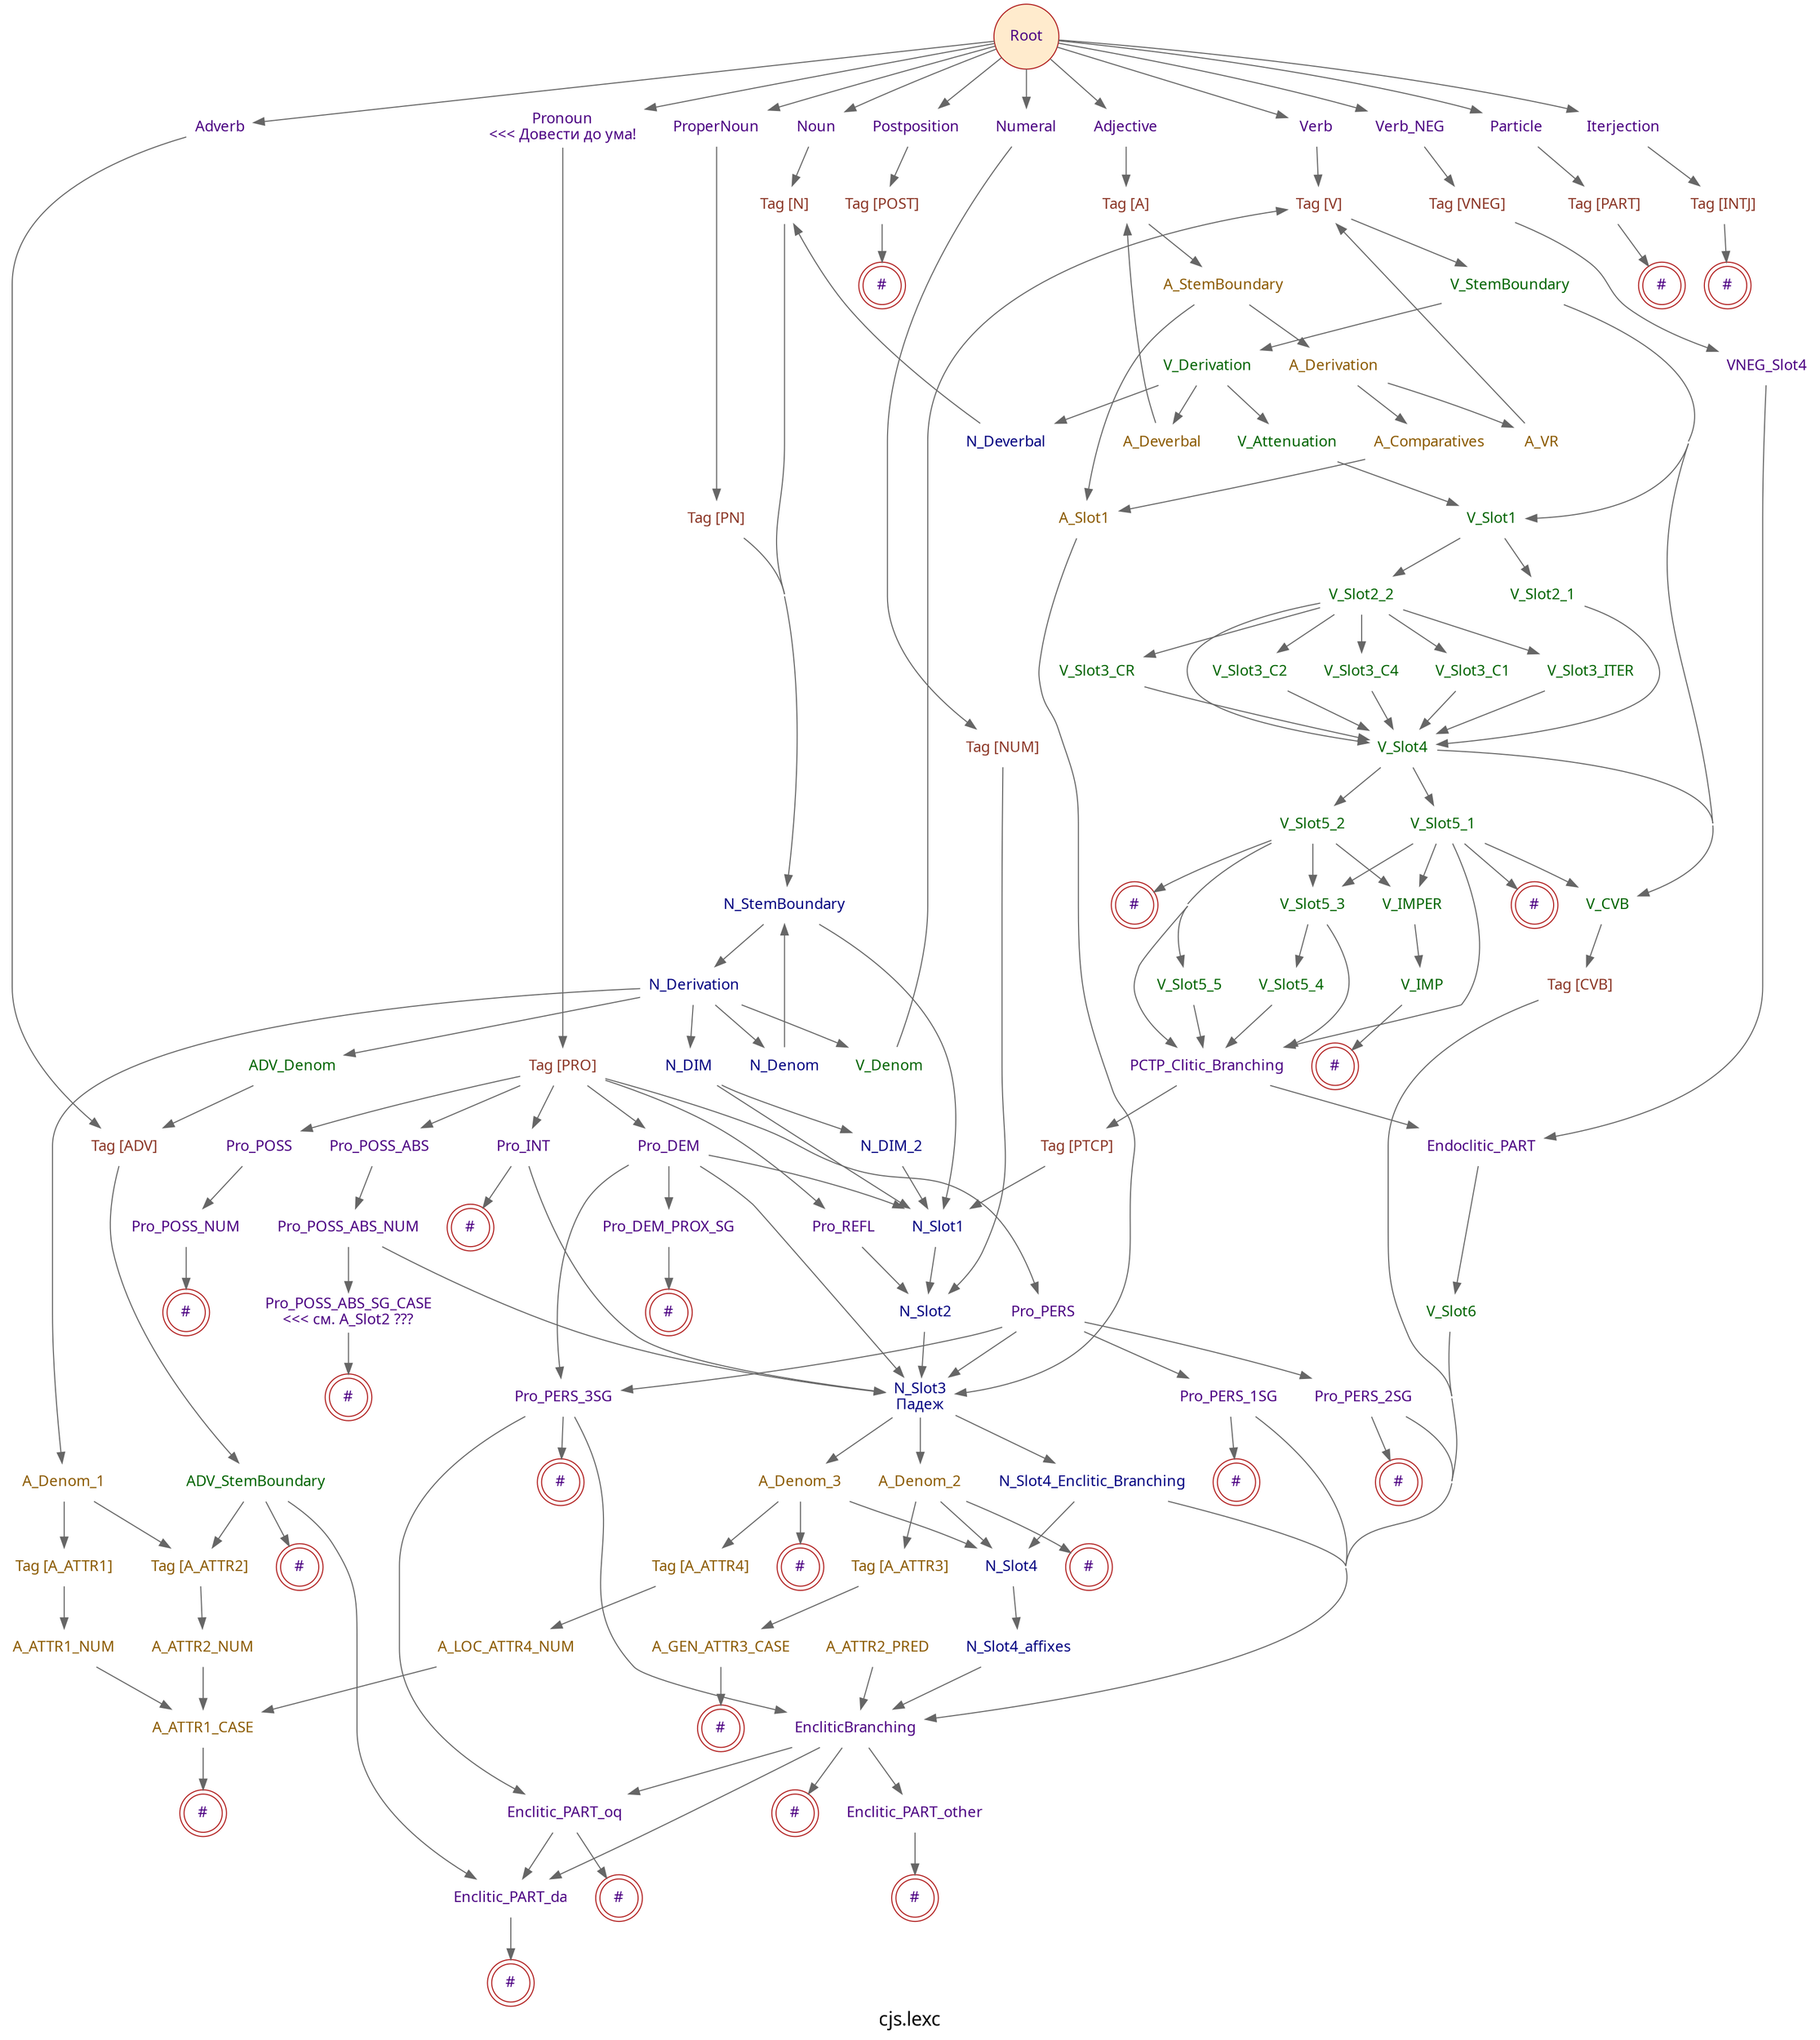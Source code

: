 digraph LEXC {
	graph [concentrate=true,
		fontname="PT Sans",
		fontsize=18,
		label="cjs.lexc"
	];
	node [fontcolor=indigo,
		fontname="PT Sans",
		fontsize=14,
		label="\N",
		shape=none
	];
	edge [color=gray40];
	subgraph Tags {
		graph [rank=same];
		Tag_N	[fontcolor=tomato4,
			label="Tag [N]"];
		Tag_V	[fontcolor=tomato4,
			label="Tag [V]"];
		Tag_A	[fontcolor=tomato4,
			label="Tag [A]"];
	}
	subgraph POS {
		graph [rank=same];
		Noun	[label=Noun];
		ProperNoun	[label=ProperNoun];
		Pronoun	[label="Pronoun\n<<< Довести до ума!"];
		Postposition	[label=Postposition];
		Adjective	[label=Adjective];
		Numeral	[label=Numeral];
		Verb	[label=Verb];
		Verb_NEG	[label=Verb_NEG];
		Adverb	[label=Adverb];
		Particle	[label=Particle];
		Iterjection	[label=Iterjection];
	}
	Root	[color=firebrick,
		fillcolor=blanchedalmond,
		label=Root,
		shape=circle,
		style=filled];
	Root -> Noun;
	Root -> ProperNoun;
	Root -> Pronoun;
	Root -> Postposition;
	Root -> Adjective;
	Root -> Numeral;
	Root -> Verb;
	Root -> Verb_NEG;
	Root -> Adverb;
	Root -> Particle;
	Root -> Iterjection;
	Noun -> Tag_N;
	Tag_PN	[fontcolor=tomato4,
		label="Tag [PN]"];
	ProperNoun -> Tag_PN;
	Tag_PRO	[fontcolor=tomato4,
		label="Tag [PRO]"];
	Pronoun -> Tag_PRO;
	Tag_POST	[fontcolor=tomato4,
		label="Tag [POST]"];
	Postposition -> Tag_POST;
	Adjective -> Tag_A;
	Tag_NUM	[fontcolor=tomato4,
		label="Tag [NUM]"];
	Numeral -> Tag_NUM;
	Verb -> Tag_V;
	Tag_VNEG	[fontcolor=tomato4,
		label="Tag [VNEG]"];
	Verb_NEG -> Tag_VNEG;
	Tag_ADV	[fontcolor=tomato4,
		label="Tag [ADV]"];
	Adverb -> Tag_ADV;
	Tag_PART	[fontcolor=tomato4,
		label="Tag [PART]"];
	Particle -> Tag_PART;
	Tag_INTJ	[fontcolor=tomato4,
		label="Tag [INTJ]"];
	Iterjection -> Tag_INTJ;
	N_StemBoundary	[fontcolor=navy,
		label=N_StemBoundary];
	Tag_N -> N_StemBoundary;
	Tag_PN -> N_StemBoundary;
	"Tag_INTJ_#"	[color=firebrick,
		label="#",
		shape=doublecircle];
	Tag_INTJ -> "Tag_INTJ_#";
	V_StemBoundary	[fontcolor=darkgreen,
		label=V_StemBoundary];
	Tag_V -> V_StemBoundary;
	VNEG_Slot4	[label=VNEG_Slot4];
	Tag_VNEG -> VNEG_Slot4;
	"Tag_POST_#"	[color=firebrick,
		label="#",
		shape=doublecircle];
	Tag_POST -> "Tag_POST_#";
	A_StemBoundary	[fontcolor=orange4,
		label=A_StemBoundary];
	Tag_A -> A_StemBoundary;
	ADV_StemBoundary	[fontcolor=darkgreen,
		label=ADV_StemBoundary];
	Tag_ADV -> ADV_StemBoundary;
	"Tag_PART_#"	[color=firebrick,
		label="#",
		shape=doublecircle];
	Tag_PART -> "Tag_PART_#";
	N_Slot2	[fontcolor=navy,
		label=N_Slot2];
	Tag_NUM -> N_Slot2;
	V_Derivation	[fontcolor=darkgreen,
		label=V_Derivation];
	V_StemBoundary -> V_Derivation;
	V_Slot1	[fontcolor=darkgreen,
		label=V_Slot1];
	V_StemBoundary -> V_Slot1;
	V_CVB	[fontcolor=darkgreen,
		label=V_CVB];
	V_StemBoundary -> V_CVB;
	Endoclitic_PART	[label=Endoclitic_PART];
	VNEG_Slot4 -> Endoclitic_PART;
	V_Attenuation	[fontcolor=darkgreen,
		label=V_Attenuation];
	V_Derivation -> V_Attenuation;
	N_Deverbal	[fontcolor=navy,
		label=N_Deverbal];
	V_Derivation -> N_Deverbal;
	A_Deverbal	[fontcolor=orange4,
		label=A_Deverbal];
	V_Derivation -> A_Deverbal;
	V_Slot2_1	[fontcolor=darkgreen,
		label=V_Slot2_1];
	V_Slot1 -> V_Slot2_1;
	V_Slot2_2	[fontcolor=darkgreen,
		label=V_Slot2_2];
	V_Slot1 -> V_Slot2_2;
	Tag_CVB	[fontcolor=tomato4,
		label="Tag [CVB]"];
	V_CVB -> Tag_CVB;
	V_Attenuation -> V_Slot1;
	N_Deverbal -> Tag_N;
	A_Deverbal -> Tag_A;
	V_Slot4	[fontcolor=darkgreen,
		label=V_Slot4];
	V_Slot2_1 -> V_Slot4;
	V_Slot2_2 -> V_Slot4;
	V_Slot3_C2	[fontcolor=darkgreen,
		label=V_Slot3_C2];
	V_Slot2_2 -> V_Slot3_C2;
	V_Slot3_C4	[fontcolor=darkgreen,
		label=V_Slot3_C4];
	V_Slot2_2 -> V_Slot3_C4;
	V_Slot3_C1	[fontcolor=darkgreen,
		label=V_Slot3_C1];
	V_Slot2_2 -> V_Slot3_C1;
	V_Slot3_ITER	[fontcolor=darkgreen,
		label=V_Slot3_ITER];
	V_Slot2_2 -> V_Slot3_ITER;
	V_Slot3_CR	[fontcolor=darkgreen,
		label=V_Slot3_CR];
	V_Slot2_2 -> V_Slot3_CR;
	V_Slot4 -> V_CVB;
	V_Slot5_1	[fontcolor=darkgreen,
		label=V_Slot5_1];
	V_Slot4 -> V_Slot5_1;
	V_Slot5_2	[fontcolor=darkgreen,
		label=V_Slot5_2];
	V_Slot4 -> V_Slot5_2;
	V_Slot3_C2 -> V_Slot4;
	V_Slot3_C4 -> V_Slot4;
	V_Slot3_C1 -> V_Slot4;
	V_Slot3_ITER -> V_Slot4;
	V_Slot3_CR -> V_Slot4;
	V_Slot5_1 -> V_CVB;
	V_Slot5_3	[fontcolor=darkgreen,
		label=V_Slot5_3];
	V_Slot5_1 -> V_Slot5_3;
	PCTP_Clitic_Branching	[label=PCTP_Clitic_Branching];
	V_Slot5_1 -> PCTP_Clitic_Branching;
	"V_Slot5_1_#"	[color=firebrick,
		label="#",
		shape=doublecircle];
	V_Slot5_1 -> "V_Slot5_1_#";
	V_IMPER	[fontcolor=darkgreen,
		label=V_IMPER];
	V_Slot5_1 -> V_IMPER;
	V_Slot5_2 -> V_Slot5_3;
	V_Slot5_2 -> PCTP_Clitic_Branching;
	V_Slot5_2 -> V_IMPER;
	V_Slot5_5	[fontcolor=darkgreen,
		label=V_Slot5_5];
	V_Slot5_2 -> V_Slot5_5;
	"V_Slot5_2_#"	[color=firebrick,
		label="#",
		shape=doublecircle];
	V_Slot5_2 -> "V_Slot5_2_#";
	V_Slot5_3 -> PCTP_Clitic_Branching;
	V_Slot5_4	[fontcolor=darkgreen,
		label=V_Slot5_4];
	V_Slot5_3 -> V_Slot5_4;
	PCTP_Clitic_Branching -> Endoclitic_PART;
	Tag_PTCP	[fontcolor=tomato4,
		label="Tag [PTCP]"];
	PCTP_Clitic_Branching -> Tag_PTCP;
	V_IMP	[fontcolor=darkgreen,
		label=V_IMP];
	V_IMPER -> V_IMP;
	V_Slot5_5 -> PCTP_Clitic_Branching;
	V_Slot5_4 -> PCTP_Clitic_Branching;
	V_Slot6	[fontcolor=darkgreen,
		label=V_Slot6];
	Endoclitic_PART -> V_Slot6;
	"V_IMP_#"	[color=firebrick,
		label="#",
		shape=doublecircle];
	V_IMP -> "V_IMP_#";
	N_Slot1	[fontcolor=navy,
		label=N_Slot1];
	Tag_PTCP -> N_Slot1;
	EncliticBranching	[label=EncliticBranching];
	V_Slot6 -> EncliticBranching;
	Enclitic_PART_oq	[label=Enclitic_PART_oq];
	EncliticBranching -> Enclitic_PART_oq;
	Enclitic_PART_other	[label=Enclitic_PART_other];
	EncliticBranching -> Enclitic_PART_other;
	Enclitic_PART_da	[label=Enclitic_PART_da];
	EncliticBranching -> Enclitic_PART_da;
	"EncliticBranching_#"	[color=firebrick,
		label="#",
		shape=doublecircle];
	EncliticBranching -> "EncliticBranching_#";
	Tag_CVB -> EncliticBranching;
	N_Slot1 -> N_Slot2;
	Enclitic_PART_oq -> Enclitic_PART_da;
	"Enclitic_PART_oq_#"	[color=firebrick,
		label="#",
		shape=doublecircle];
	Enclitic_PART_oq -> "Enclitic_PART_oq_#";
	"Enclitic_PART_other_#"	[color=firebrick,
		label="#",
		shape=doublecircle];
	Enclitic_PART_other -> "Enclitic_PART_other_#";
	"Enclitic_PART_da_#"	[color=firebrick,
		label="#",
		shape=doublecircle];
	Enclitic_PART_da -> "Enclitic_PART_da_#";
	ADV_StemBoundary -> Enclitic_PART_da;
	Tag_A_ATTR2	[fontcolor=orange4,
		label="Tag [A_ATTR2]"];
	ADV_StemBoundary -> Tag_A_ATTR2;
	"ADV_StemBoundary_#"	[color=firebrick,
		label="#",
		shape=doublecircle];
	ADV_StemBoundary -> "ADV_StemBoundary_#";
	A_ATTR2_NUM	[fontcolor=orange4,
		label=A_ATTR2_NUM];
	Tag_A_ATTR2 -> A_ATTR2_NUM;
	N_StemBoundary -> N_Slot1;
	N_Derivation	[fontcolor=navy,
		label=N_Derivation];
	N_StemBoundary -> N_Derivation;
	N_DIM	[fontcolor=navy,
		label=N_DIM];
	N_Derivation -> N_DIM;
	A_Denom_1	[fontcolor=orange4,
		label=A_Denom_1];
	N_Derivation -> A_Denom_1;
	N_Denom	[fontcolor=navy,
		label=N_Denom];
	N_Derivation -> N_Denom;
	V_Denom	[fontcolor=darkgreen,
		label=V_Denom];
	N_Derivation -> V_Denom;
	ADV_Denom	[fontcolor=darkgreen,
		label=ADV_Denom];
	N_Derivation -> ADV_Denom;
	N_DIM -> N_Slot1;
	N_DIM_2	[fontcolor=navy,
		label=N_DIM_2];
	N_DIM -> N_DIM_2;
	A_Denom_1 -> Tag_A_ATTR2;
	Tag_A_ATTR1	[fontcolor=orange4,
		label="Tag [A_ATTR1]"];
	A_Denom_1 -> Tag_A_ATTR1;
	N_Denom -> N_StemBoundary;
	V_Denom -> Tag_V;
	ADV_Denom -> Tag_ADV;
	N_Slot3	[fontcolor=navy,
		label="N_Slot3\nПадеж"];
	N_Slot2 -> N_Slot3;
	N_Slot4_Enclitic_Branching	[fontcolor=navy,
		label=N_Slot4_Enclitic_Branching];
	N_Slot3 -> N_Slot4_Enclitic_Branching;
	A_Denom_2	[fontcolor=orange4,
		label=A_Denom_2];
	N_Slot3 -> A_Denom_2;
	A_Denom_3	[fontcolor=orange4,
		label=A_Denom_3];
	N_Slot3 -> A_Denom_3;
	N_Slot4_Enclitic_Branching -> EncliticBranching;
	N_Slot4	[fontcolor=navy,
		label=N_Slot4];
	N_Slot4_Enclitic_Branching -> N_Slot4;
	A_Denom_2 -> N_Slot4;
	Tag_A_ATTR3	[fontcolor=orange4,
		label="Tag [A_ATTR3]"];
	A_Denom_2 -> Tag_A_ATTR3;
	"A_Denom_2_#"	[color=firebrick,
		label="#",
		shape=doublecircle];
	A_Denom_2 -> "A_Denom_2_#";
	A_Denom_3 -> N_Slot4;
	Tag_A_ATTR4	[fontcolor=orange4,
		label="Tag [A_ATTR4]"];
	A_Denom_3 -> Tag_A_ATTR4;
	"A_Denom_3_#"	[color=firebrick,
		label="#",
		shape=doublecircle];
	A_Denom_3 -> "A_Denom_3_#";
	N_Slot4_affixes	[fontcolor=navy,
		label=N_Slot4_affixes];
	N_Slot4 -> N_Slot4_affixes;
	N_Slot4_affixes -> EncliticBranching;
	N_DIM_2 -> N_Slot1;
	A_ATTR1_NUM	[fontcolor=orange4,
		label=A_ATTR1_NUM];
	Tag_A_ATTR1 -> A_ATTR1_NUM;
	A_GEN_ATTR3_CASE	[fontcolor=orange4,
		label=A_GEN_ATTR3_CASE];
	Tag_A_ATTR3 -> A_GEN_ATTR3_CASE;
	A_LOC_ATTR4_NUM	[fontcolor=orange4,
		label=A_LOC_ATTR4_NUM];
	Tag_A_ATTR4 -> A_LOC_ATTR4_NUM;
	A_Derivation	[fontcolor=orange4,
		label=A_Derivation];
	A_StemBoundary -> A_Derivation;
	A_Slot1	[fontcolor=orange4,
		label=A_Slot1];
	A_StemBoundary -> A_Slot1;
	A_Comparatives	[fontcolor=orange4,
		label=A_Comparatives];
	A_Derivation -> A_Comparatives;
	A_VR	[fontcolor=orange4,
		label=A_VR];
	A_Derivation -> A_VR;
	A_Slot1 -> N_Slot3;
	A_ATTR1_CASE	[fontcolor=orange4,
		label=A_ATTR1_CASE];
	A_ATTR1_NUM -> A_ATTR1_CASE;
	"A_ATTR1_CASE_#"	[color=firebrick,
		label="#",
		shape=doublecircle];
	A_ATTR1_CASE -> "A_ATTR1_CASE_#";
	A_ATTR2_NUM -> A_ATTR1_CASE;
	A_ATTR2_PRED	[fontcolor=orange4,
		label=A_ATTR2_PRED];
	A_ATTR2_PRED -> EncliticBranching;
	"A_GEN_ATTR3_CASE_#"	[color=firebrick,
		label="#",
		shape=doublecircle];
	A_GEN_ATTR3_CASE -> "A_GEN_ATTR3_CASE_#";
	A_LOC_ATTR4_NUM -> A_ATTR1_CASE;
	A_Comparatives -> A_Slot1;
	A_VR -> Tag_V;
	Pro_PERS	[label=Pro_PERS];
	Tag_PRO -> Pro_PERS;
	Pro_POSS	[label=Pro_POSS];
	Tag_PRO -> Pro_POSS;
	Pro_POSS_ABS	[label=Pro_POSS_ABS];
	Tag_PRO -> Pro_POSS_ABS;
	Pro_DEM	[label=Pro_DEM];
	Tag_PRO -> Pro_DEM;
	Pro_INT	[label=Pro_INT];
	Tag_PRO -> Pro_INT;
	Pro_REFL	[label=Pro_REFL];
	Tag_PRO -> Pro_REFL;
	Pro_PERS -> N_Slot3;
	Pro_PERS_1SG	[label=Pro_PERS_1SG];
	Pro_PERS -> Pro_PERS_1SG;
	Pro_PERS_2SG	[label=Pro_PERS_2SG];
	Pro_PERS -> Pro_PERS_2SG;
	Pro_PERS_3SG	[label=Pro_PERS_3SG];
	Pro_PERS -> Pro_PERS_3SG;
	Pro_POSS_NUM	[label=Pro_POSS_NUM];
	Pro_POSS -> Pro_POSS_NUM;
	Pro_POSS_ABS_NUM	[label=Pro_POSS_ABS_NUM];
	Pro_POSS_ABS -> Pro_POSS_ABS_NUM;
	Pro_DEM -> N_Slot1;
	Pro_DEM -> N_Slot3;
	Pro_DEM -> Pro_PERS_3SG;
	Pro_DEM_PROX_SG	[label=Pro_DEM_PROX_SG];
	Pro_DEM -> Pro_DEM_PROX_SG;
	Pro_INT -> N_Slot3;
	"Pro_INT_#"	[color=firebrick,
		label="#",
		shape=doublecircle];
	Pro_INT -> "Pro_INT_#";
	Pro_REFL -> N_Slot2;
	Pro_PERS_1SG -> EncliticBranching;
	"Pro_PERS_1SG_#"	[color=firebrick,
		label="#",
		shape=doublecircle];
	Pro_PERS_1SG -> "Pro_PERS_1SG_#";
	Pro_PERS_2SG -> EncliticBranching;
	"Pro_PERS_2SG_#"	[color=firebrick,
		label="#",
		shape=doublecircle];
	Pro_PERS_2SG -> "Pro_PERS_2SG_#";
	Pro_PERS_3SG -> EncliticBranching;
	Pro_PERS_3SG -> Enclitic_PART_oq;
	"Pro_PERS_3SG_#"	[color=firebrick,
		label="#",
		shape=doublecircle];
	Pro_PERS_3SG -> "Pro_PERS_3SG_#";
	"Pro_POSS_NUM_#"	[color=firebrick,
		label="#",
		shape=doublecircle];
	Pro_POSS_NUM -> "Pro_POSS_NUM_#";
	Pro_POSS_ABS_NUM -> N_Slot3;
	Pro_POSS_ABS_SG_CASE	[label="Pro_POSS_ABS_SG_CASE\n<<< см. A_Slot2 ???"];
	Pro_POSS_ABS_NUM -> Pro_POSS_ABS_SG_CASE;
	"Pro_POSS_ABS_SG_CASE_#"	[color=firebrick,
		label="#",
		shape=doublecircle];
	Pro_POSS_ABS_SG_CASE -> "Pro_POSS_ABS_SG_CASE_#";
	"Pro_DEM_PROX_SG_#"	[color=firebrick,
		label="#",
		shape=doublecircle];
	Pro_DEM_PROX_SG -> "Pro_DEM_PROX_SG_#";
}
